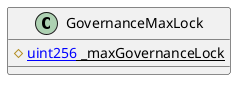 @startuml
' -- generated by: https://marketplace.visualstudio.com/items?itemName=tintinweb.solidity-visual-auditor
'
' -- for auto-render install: https://marketplace.visualstudio.com/items?itemName=jebbs.plantuml
' -- options --



' -- classes --


class GovernanceMaxLock {
    ' -- inheritance --

    ' -- usingFor --

    ' -- vars --
	#{static}[[uint256]] _maxGovernanceLock

    ' -- methods --

}
' -- inheritance / usingFor --

@enduml